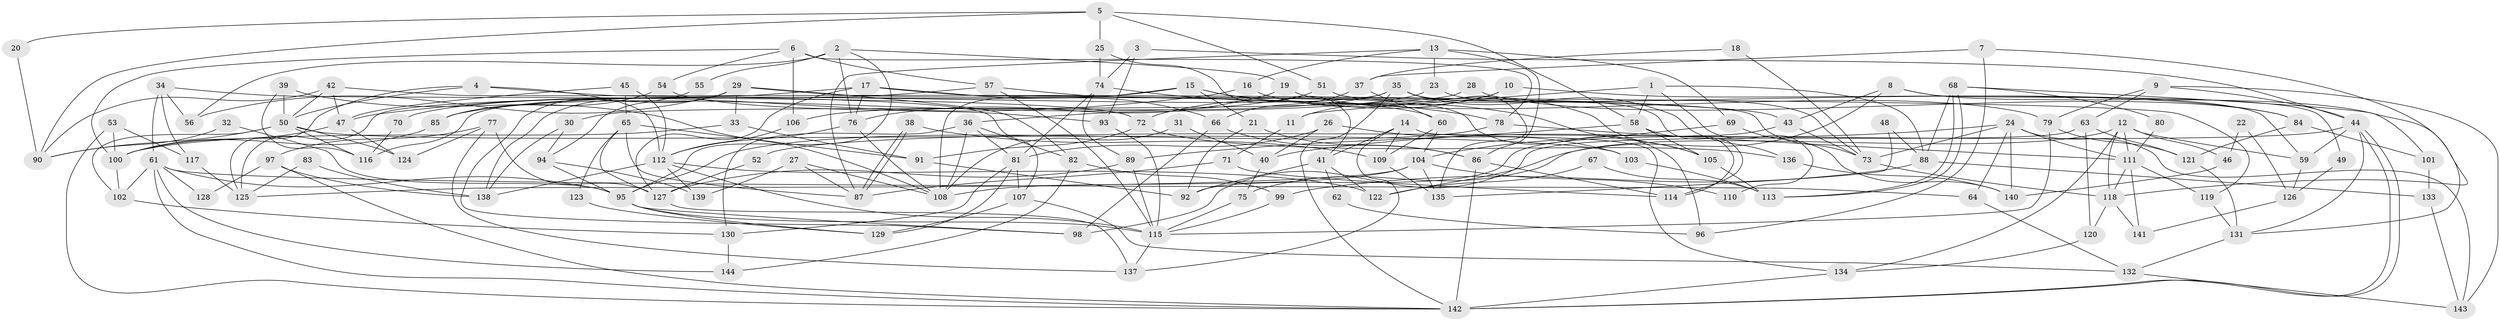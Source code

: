 // coarse degree distribution, {10: 0.044444444444444446, 9: 0.13333333333333333, 8: 0.08888888888888889, 13: 0.044444444444444446, 5: 0.15555555555555556, 6: 0.13333333333333333, 4: 0.1111111111111111, 7: 0.13333333333333333, 16: 0.022222222222222223, 2: 0.08888888888888889, 3: 0.022222222222222223, 14: 0.022222222222222223}
// Generated by graph-tools (version 1.1) at 2025/51/03/04/25 22:51:11]
// undirected, 144 vertices, 288 edges
graph export_dot {
  node [color=gray90,style=filled];
  1;
  2;
  3;
  4;
  5;
  6;
  7;
  8;
  9;
  10;
  11;
  12;
  13;
  14;
  15;
  16;
  17;
  18;
  19;
  20;
  21;
  22;
  23;
  24;
  25;
  26;
  27;
  28;
  29;
  30;
  31;
  32;
  33;
  34;
  35;
  36;
  37;
  38;
  39;
  40;
  41;
  42;
  43;
  44;
  45;
  46;
  47;
  48;
  49;
  50;
  51;
  52;
  53;
  54;
  55;
  56;
  57;
  58;
  59;
  60;
  61;
  62;
  63;
  64;
  65;
  66;
  67;
  68;
  69;
  70;
  71;
  72;
  73;
  74;
  75;
  76;
  77;
  78;
  79;
  80;
  81;
  82;
  83;
  84;
  85;
  86;
  87;
  88;
  89;
  90;
  91;
  92;
  93;
  94;
  95;
  96;
  97;
  98;
  99;
  100;
  101;
  102;
  103;
  104;
  105;
  106;
  107;
  108;
  109;
  110;
  111;
  112;
  113;
  114;
  115;
  116;
  117;
  118;
  119;
  120;
  121;
  122;
  123;
  124;
  125;
  126;
  127;
  128;
  129;
  130;
  131;
  132;
  133;
  134;
  135;
  136;
  137;
  138;
  139;
  140;
  141;
  142;
  143;
  144;
  1 -- 58;
  1 -- 11;
  1 -- 88;
  1 -- 110;
  2 -- 76;
  2 -- 19;
  2 -- 55;
  2 -- 56;
  2 -- 95;
  3 -- 44;
  3 -- 93;
  3 -- 74;
  4 -- 112;
  4 -- 107;
  4 -- 50;
  4 -- 125;
  5 -- 25;
  5 -- 90;
  5 -- 20;
  5 -- 51;
  5 -- 58;
  6 -- 106;
  6 -- 78;
  6 -- 54;
  6 -- 57;
  6 -- 100;
  7 -- 118;
  7 -- 37;
  7 -- 96;
  8 -- 43;
  8 -- 122;
  8 -- 49;
  8 -- 131;
  9 -- 143;
  9 -- 44;
  9 -- 63;
  9 -- 79;
  10 -- 84;
  10 -- 72;
  10 -- 11;
  11 -- 71;
  12 -- 111;
  12 -- 134;
  12 -- 46;
  12 -- 59;
  12 -- 75;
  12 -- 118;
  13 -- 87;
  13 -- 23;
  13 -- 16;
  13 -- 69;
  13 -- 86;
  14 -- 137;
  14 -- 109;
  14 -- 41;
  14 -- 134;
  15 -- 108;
  15 -- 85;
  15 -- 21;
  15 -- 96;
  15 -- 105;
  16 -- 105;
  16 -- 47;
  17 -- 125;
  17 -- 66;
  17 -- 76;
  17 -- 119;
  17 -- 127;
  18 -- 37;
  18 -- 73;
  19 -- 79;
  19 -- 76;
  20 -- 90;
  21 -- 86;
  21 -- 92;
  22 -- 46;
  22 -- 126;
  23 -- 73;
  23 -- 36;
  24 -- 64;
  24 -- 73;
  24 -- 40;
  24 -- 111;
  24 -- 140;
  24 -- 143;
  25 -- 41;
  25 -- 74;
  26 -- 40;
  26 -- 81;
  26 -- 103;
  27 -- 87;
  27 -- 108;
  27 -- 139;
  28 -- 84;
  28 -- 30;
  29 -- 94;
  29 -- 33;
  29 -- 43;
  29 -- 56;
  29 -- 82;
  29 -- 138;
  30 -- 138;
  30 -- 94;
  31 -- 108;
  31 -- 40;
  32 -- 95;
  32 -- 90;
  33 -- 91;
  33 -- 100;
  34 -- 56;
  34 -- 61;
  34 -- 72;
  34 -- 117;
  35 -- 114;
  35 -- 142;
  35 -- 106;
  35 -- 116;
  35 -- 135;
  35 -- 136;
  36 -- 130;
  36 -- 82;
  36 -- 81;
  36 -- 108;
  37 -- 66;
  37 -- 60;
  38 -- 87;
  38 -- 87;
  38 -- 109;
  39 -- 108;
  39 -- 116;
  39 -- 50;
  40 -- 75;
  41 -- 92;
  41 -- 62;
  41 -- 122;
  42 -- 47;
  42 -- 50;
  42 -- 73;
  42 -- 90;
  43 -- 73;
  43 -- 92;
  44 -- 131;
  44 -- 142;
  44 -- 142;
  44 -- 52;
  44 -- 59;
  45 -- 47;
  45 -- 112;
  45 -- 65;
  46 -- 140;
  47 -- 124;
  47 -- 100;
  48 -- 135;
  48 -- 88;
  49 -- 126;
  50 -- 90;
  50 -- 102;
  50 -- 103;
  50 -- 116;
  50 -- 124;
  51 -- 59;
  51 -- 85;
  52 -- 127;
  53 -- 142;
  53 -- 100;
  53 -- 117;
  54 -- 85;
  54 -- 93;
  55 -- 98;
  57 -- 115;
  57 -- 60;
  57 -- 70;
  58 -- 105;
  58 -- 89;
  58 -- 114;
  59 -- 126;
  60 -- 104;
  60 -- 109;
  61 -- 95;
  61 -- 102;
  61 -- 64;
  61 -- 128;
  61 -- 142;
  61 -- 144;
  62 -- 96;
  63 -- 120;
  63 -- 98;
  63 -- 121;
  64 -- 132;
  65 -- 127;
  65 -- 87;
  65 -- 91;
  65 -- 123;
  66 -- 98;
  66 -- 86;
  67 -- 113;
  67 -- 122;
  68 -- 113;
  68 -- 113;
  68 -- 88;
  68 -- 80;
  68 -- 101;
  69 -- 140;
  69 -- 104;
  70 -- 116;
  71 -- 87;
  71 -- 114;
  72 -- 91;
  72 -- 136;
  73 -- 118;
  74 -- 78;
  74 -- 81;
  74 -- 89;
  75 -- 115;
  76 -- 108;
  76 -- 112;
  77 -- 127;
  77 -- 137;
  77 -- 97;
  77 -- 124;
  78 -- 95;
  78 -- 111;
  79 -- 115;
  79 -- 121;
  80 -- 111;
  81 -- 107;
  81 -- 129;
  81 -- 130;
  82 -- 144;
  82 -- 99;
  83 -- 138;
  83 -- 125;
  84 -- 101;
  84 -- 121;
  85 -- 100;
  86 -- 142;
  86 -- 114;
  88 -- 99;
  88 -- 133;
  89 -- 115;
  89 -- 127;
  91 -- 92;
  93 -- 115;
  94 -- 139;
  94 -- 95;
  95 -- 115;
  95 -- 98;
  95 -- 129;
  97 -- 142;
  97 -- 128;
  97 -- 138;
  99 -- 115;
  100 -- 102;
  101 -- 133;
  102 -- 130;
  103 -- 113;
  104 -- 125;
  104 -- 108;
  104 -- 110;
  104 -- 135;
  105 -- 113;
  106 -- 112;
  107 -- 129;
  107 -- 132;
  109 -- 135;
  111 -- 119;
  111 -- 118;
  111 -- 141;
  112 -- 138;
  112 -- 115;
  112 -- 122;
  112 -- 139;
  115 -- 137;
  117 -- 125;
  118 -- 120;
  118 -- 141;
  119 -- 131;
  120 -- 134;
  121 -- 131;
  123 -- 129;
  126 -- 141;
  127 -- 137;
  130 -- 144;
  131 -- 132;
  132 -- 143;
  133 -- 143;
  134 -- 142;
  136 -- 140;
}
